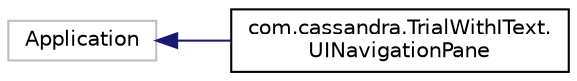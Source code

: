 digraph "Graphical Class Hierarchy"
{
 // LATEX_PDF_SIZE
  edge [fontname="Helvetica",fontsize="10",labelfontname="Helvetica",labelfontsize="10"];
  node [fontname="Helvetica",fontsize="10",shape=record];
  rankdir="LR";
  Node4 [label="Application",height=0.2,width=0.4,color="grey75", fillcolor="white", style="filled",tooltip=" "];
  Node4 -> Node0 [dir="back",color="midnightblue",fontsize="10",style="solid",fontname="Helvetica"];
  Node0 [label="com.cassandra.TrialWithIText.\lUINavigationPane",height=0.2,width=0.4,color="black", fillcolor="white", style="filled",URL="$d5/db9/classcom_1_1cassandra_1_1_trial_with_i_text_1_1_u_i_navigation_pane.html",tooltip=" "];
}
